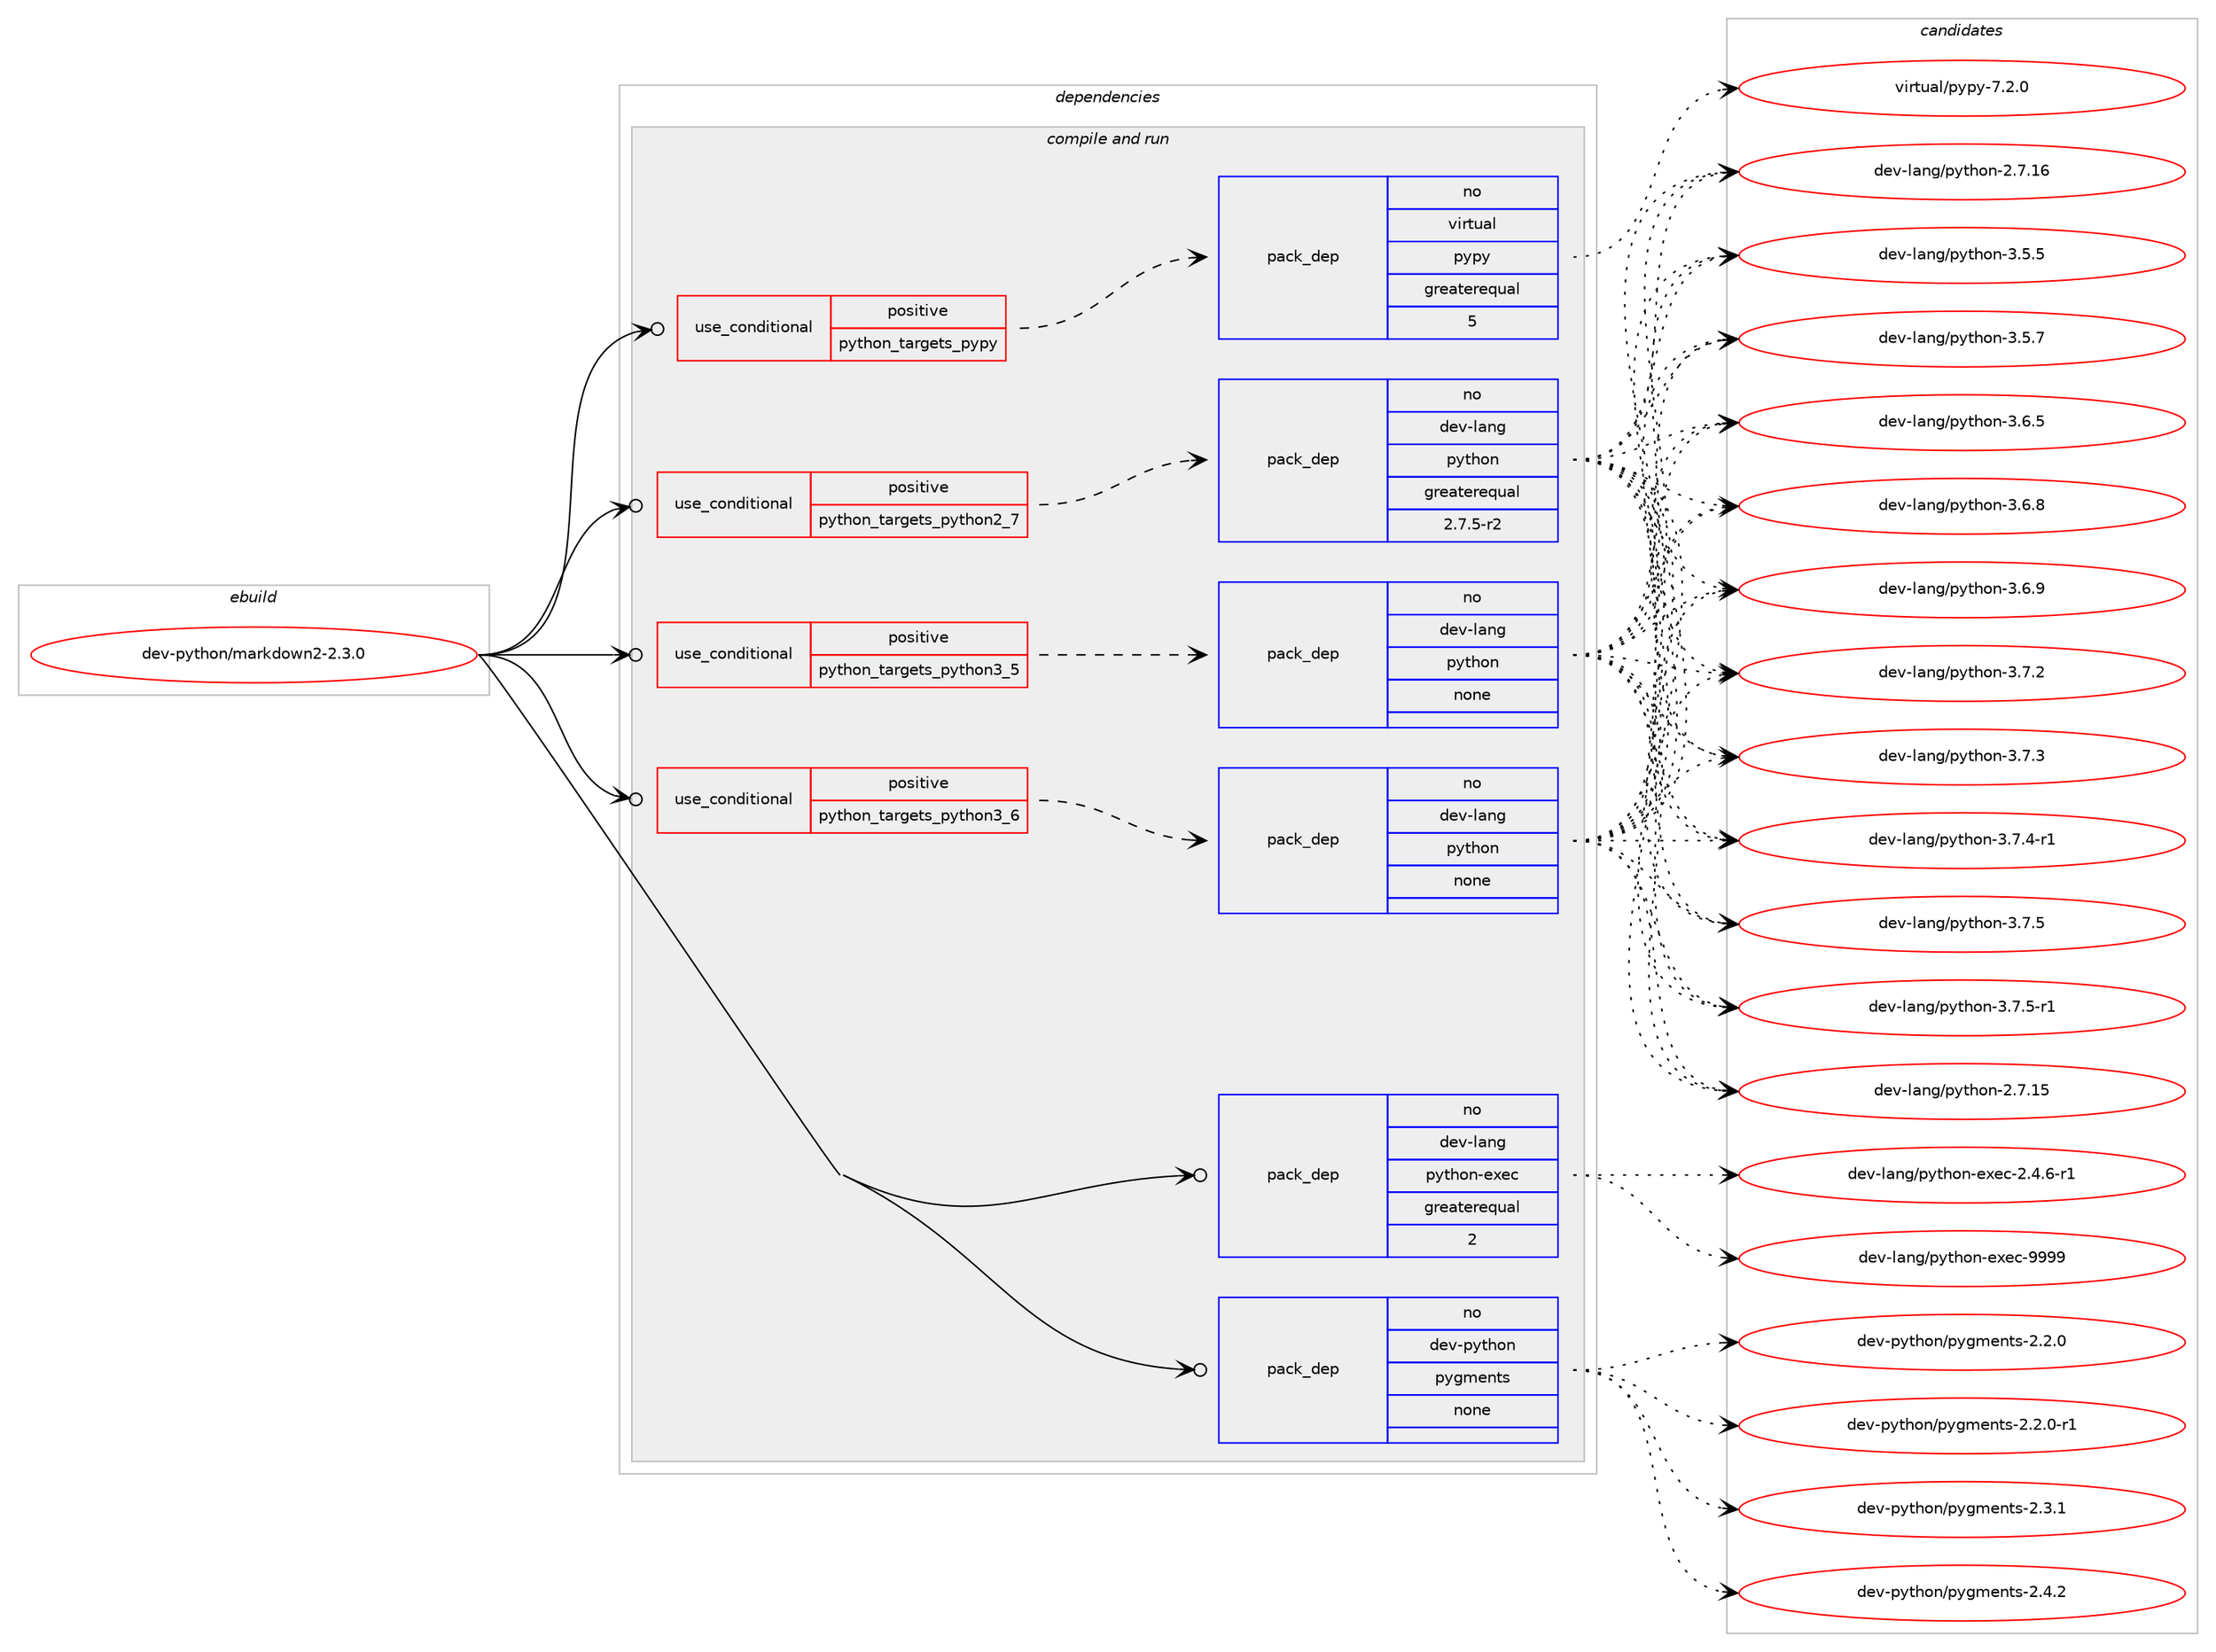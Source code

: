 digraph prolog {

# *************
# Graph options
# *************

newrank=true;
concentrate=true;
compound=true;
graph [rankdir=LR,fontname=Helvetica,fontsize=10,ranksep=1.5];#, ranksep=2.5, nodesep=0.2];
edge  [arrowhead=vee];
node  [fontname=Helvetica,fontsize=10];

# **********
# The ebuild
# **********

subgraph cluster_leftcol {
color=gray;
rank=same;
label=<<i>ebuild</i>>;
id [label="dev-python/markdown2-2.3.0", color=red, width=4, href="../dev-python/markdown2-2.3.0.svg"];
}

# ****************
# The dependencies
# ****************

subgraph cluster_midcol {
color=gray;
label=<<i>dependencies</i>>;
subgraph cluster_compile {
fillcolor="#eeeeee";
style=filled;
label=<<i>compile</i>>;
}
subgraph cluster_compileandrun {
fillcolor="#eeeeee";
style=filled;
label=<<i>compile and run</i>>;
subgraph cond142335 {
dependency614006 [label=<<TABLE BORDER="0" CELLBORDER="1" CELLSPACING="0" CELLPADDING="4"><TR><TD ROWSPAN="3" CELLPADDING="10">use_conditional</TD></TR><TR><TD>positive</TD></TR><TR><TD>python_targets_pypy</TD></TR></TABLE>>, shape=none, color=red];
subgraph pack459867 {
dependency614007 [label=<<TABLE BORDER="0" CELLBORDER="1" CELLSPACING="0" CELLPADDING="4" WIDTH="220"><TR><TD ROWSPAN="6" CELLPADDING="30">pack_dep</TD></TR><TR><TD WIDTH="110">no</TD></TR><TR><TD>virtual</TD></TR><TR><TD>pypy</TD></TR><TR><TD>greaterequal</TD></TR><TR><TD>5</TD></TR></TABLE>>, shape=none, color=blue];
}
dependency614006:e -> dependency614007:w [weight=20,style="dashed",arrowhead="vee"];
}
id:e -> dependency614006:w [weight=20,style="solid",arrowhead="odotvee"];
subgraph cond142336 {
dependency614008 [label=<<TABLE BORDER="0" CELLBORDER="1" CELLSPACING="0" CELLPADDING="4"><TR><TD ROWSPAN="3" CELLPADDING="10">use_conditional</TD></TR><TR><TD>positive</TD></TR><TR><TD>python_targets_python2_7</TD></TR></TABLE>>, shape=none, color=red];
subgraph pack459868 {
dependency614009 [label=<<TABLE BORDER="0" CELLBORDER="1" CELLSPACING="0" CELLPADDING="4" WIDTH="220"><TR><TD ROWSPAN="6" CELLPADDING="30">pack_dep</TD></TR><TR><TD WIDTH="110">no</TD></TR><TR><TD>dev-lang</TD></TR><TR><TD>python</TD></TR><TR><TD>greaterequal</TD></TR><TR><TD>2.7.5-r2</TD></TR></TABLE>>, shape=none, color=blue];
}
dependency614008:e -> dependency614009:w [weight=20,style="dashed",arrowhead="vee"];
}
id:e -> dependency614008:w [weight=20,style="solid",arrowhead="odotvee"];
subgraph cond142337 {
dependency614010 [label=<<TABLE BORDER="0" CELLBORDER="1" CELLSPACING="0" CELLPADDING="4"><TR><TD ROWSPAN="3" CELLPADDING="10">use_conditional</TD></TR><TR><TD>positive</TD></TR><TR><TD>python_targets_python3_5</TD></TR></TABLE>>, shape=none, color=red];
subgraph pack459869 {
dependency614011 [label=<<TABLE BORDER="0" CELLBORDER="1" CELLSPACING="0" CELLPADDING="4" WIDTH="220"><TR><TD ROWSPAN="6" CELLPADDING="30">pack_dep</TD></TR><TR><TD WIDTH="110">no</TD></TR><TR><TD>dev-lang</TD></TR><TR><TD>python</TD></TR><TR><TD>none</TD></TR><TR><TD></TD></TR></TABLE>>, shape=none, color=blue];
}
dependency614010:e -> dependency614011:w [weight=20,style="dashed",arrowhead="vee"];
}
id:e -> dependency614010:w [weight=20,style="solid",arrowhead="odotvee"];
subgraph cond142338 {
dependency614012 [label=<<TABLE BORDER="0" CELLBORDER="1" CELLSPACING="0" CELLPADDING="4"><TR><TD ROWSPAN="3" CELLPADDING="10">use_conditional</TD></TR><TR><TD>positive</TD></TR><TR><TD>python_targets_python3_6</TD></TR></TABLE>>, shape=none, color=red];
subgraph pack459870 {
dependency614013 [label=<<TABLE BORDER="0" CELLBORDER="1" CELLSPACING="0" CELLPADDING="4" WIDTH="220"><TR><TD ROWSPAN="6" CELLPADDING="30">pack_dep</TD></TR><TR><TD WIDTH="110">no</TD></TR><TR><TD>dev-lang</TD></TR><TR><TD>python</TD></TR><TR><TD>none</TD></TR><TR><TD></TD></TR></TABLE>>, shape=none, color=blue];
}
dependency614012:e -> dependency614013:w [weight=20,style="dashed",arrowhead="vee"];
}
id:e -> dependency614012:w [weight=20,style="solid",arrowhead="odotvee"];
subgraph pack459871 {
dependency614014 [label=<<TABLE BORDER="0" CELLBORDER="1" CELLSPACING="0" CELLPADDING="4" WIDTH="220"><TR><TD ROWSPAN="6" CELLPADDING="30">pack_dep</TD></TR><TR><TD WIDTH="110">no</TD></TR><TR><TD>dev-lang</TD></TR><TR><TD>python-exec</TD></TR><TR><TD>greaterequal</TD></TR><TR><TD>2</TD></TR></TABLE>>, shape=none, color=blue];
}
id:e -> dependency614014:w [weight=20,style="solid",arrowhead="odotvee"];
subgraph pack459872 {
dependency614015 [label=<<TABLE BORDER="0" CELLBORDER="1" CELLSPACING="0" CELLPADDING="4" WIDTH="220"><TR><TD ROWSPAN="6" CELLPADDING="30">pack_dep</TD></TR><TR><TD WIDTH="110">no</TD></TR><TR><TD>dev-python</TD></TR><TR><TD>pygments</TD></TR><TR><TD>none</TD></TR><TR><TD></TD></TR></TABLE>>, shape=none, color=blue];
}
id:e -> dependency614015:w [weight=20,style="solid",arrowhead="odotvee"];
}
subgraph cluster_run {
fillcolor="#eeeeee";
style=filled;
label=<<i>run</i>>;
}
}

# **************
# The candidates
# **************

subgraph cluster_choices {
rank=same;
color=gray;
label=<<i>candidates</i>>;

subgraph choice459867 {
color=black;
nodesep=1;
choice1181051141161179710847112121112121455546504648 [label="virtual/pypy-7.2.0", color=red, width=4,href="../virtual/pypy-7.2.0.svg"];
dependency614007:e -> choice1181051141161179710847112121112121455546504648:w [style=dotted,weight="100"];
}
subgraph choice459868 {
color=black;
nodesep=1;
choice10010111845108971101034711212111610411111045504655464953 [label="dev-lang/python-2.7.15", color=red, width=4,href="../dev-lang/python-2.7.15.svg"];
choice10010111845108971101034711212111610411111045504655464954 [label="dev-lang/python-2.7.16", color=red, width=4,href="../dev-lang/python-2.7.16.svg"];
choice100101118451089711010347112121116104111110455146534653 [label="dev-lang/python-3.5.5", color=red, width=4,href="../dev-lang/python-3.5.5.svg"];
choice100101118451089711010347112121116104111110455146534655 [label="dev-lang/python-3.5.7", color=red, width=4,href="../dev-lang/python-3.5.7.svg"];
choice100101118451089711010347112121116104111110455146544653 [label="dev-lang/python-3.6.5", color=red, width=4,href="../dev-lang/python-3.6.5.svg"];
choice100101118451089711010347112121116104111110455146544656 [label="dev-lang/python-3.6.8", color=red, width=4,href="../dev-lang/python-3.6.8.svg"];
choice100101118451089711010347112121116104111110455146544657 [label="dev-lang/python-3.6.9", color=red, width=4,href="../dev-lang/python-3.6.9.svg"];
choice100101118451089711010347112121116104111110455146554650 [label="dev-lang/python-3.7.2", color=red, width=4,href="../dev-lang/python-3.7.2.svg"];
choice100101118451089711010347112121116104111110455146554651 [label="dev-lang/python-3.7.3", color=red, width=4,href="../dev-lang/python-3.7.3.svg"];
choice1001011184510897110103471121211161041111104551465546524511449 [label="dev-lang/python-3.7.4-r1", color=red, width=4,href="../dev-lang/python-3.7.4-r1.svg"];
choice100101118451089711010347112121116104111110455146554653 [label="dev-lang/python-3.7.5", color=red, width=4,href="../dev-lang/python-3.7.5.svg"];
choice1001011184510897110103471121211161041111104551465546534511449 [label="dev-lang/python-3.7.5-r1", color=red, width=4,href="../dev-lang/python-3.7.5-r1.svg"];
dependency614009:e -> choice10010111845108971101034711212111610411111045504655464953:w [style=dotted,weight="100"];
dependency614009:e -> choice10010111845108971101034711212111610411111045504655464954:w [style=dotted,weight="100"];
dependency614009:e -> choice100101118451089711010347112121116104111110455146534653:w [style=dotted,weight="100"];
dependency614009:e -> choice100101118451089711010347112121116104111110455146534655:w [style=dotted,weight="100"];
dependency614009:e -> choice100101118451089711010347112121116104111110455146544653:w [style=dotted,weight="100"];
dependency614009:e -> choice100101118451089711010347112121116104111110455146544656:w [style=dotted,weight="100"];
dependency614009:e -> choice100101118451089711010347112121116104111110455146544657:w [style=dotted,weight="100"];
dependency614009:e -> choice100101118451089711010347112121116104111110455146554650:w [style=dotted,weight="100"];
dependency614009:e -> choice100101118451089711010347112121116104111110455146554651:w [style=dotted,weight="100"];
dependency614009:e -> choice1001011184510897110103471121211161041111104551465546524511449:w [style=dotted,weight="100"];
dependency614009:e -> choice100101118451089711010347112121116104111110455146554653:w [style=dotted,weight="100"];
dependency614009:e -> choice1001011184510897110103471121211161041111104551465546534511449:w [style=dotted,weight="100"];
}
subgraph choice459869 {
color=black;
nodesep=1;
choice10010111845108971101034711212111610411111045504655464953 [label="dev-lang/python-2.7.15", color=red, width=4,href="../dev-lang/python-2.7.15.svg"];
choice10010111845108971101034711212111610411111045504655464954 [label="dev-lang/python-2.7.16", color=red, width=4,href="../dev-lang/python-2.7.16.svg"];
choice100101118451089711010347112121116104111110455146534653 [label="dev-lang/python-3.5.5", color=red, width=4,href="../dev-lang/python-3.5.5.svg"];
choice100101118451089711010347112121116104111110455146534655 [label="dev-lang/python-3.5.7", color=red, width=4,href="../dev-lang/python-3.5.7.svg"];
choice100101118451089711010347112121116104111110455146544653 [label="dev-lang/python-3.6.5", color=red, width=4,href="../dev-lang/python-3.6.5.svg"];
choice100101118451089711010347112121116104111110455146544656 [label="dev-lang/python-3.6.8", color=red, width=4,href="../dev-lang/python-3.6.8.svg"];
choice100101118451089711010347112121116104111110455146544657 [label="dev-lang/python-3.6.9", color=red, width=4,href="../dev-lang/python-3.6.9.svg"];
choice100101118451089711010347112121116104111110455146554650 [label="dev-lang/python-3.7.2", color=red, width=4,href="../dev-lang/python-3.7.2.svg"];
choice100101118451089711010347112121116104111110455146554651 [label="dev-lang/python-3.7.3", color=red, width=4,href="../dev-lang/python-3.7.3.svg"];
choice1001011184510897110103471121211161041111104551465546524511449 [label="dev-lang/python-3.7.4-r1", color=red, width=4,href="../dev-lang/python-3.7.4-r1.svg"];
choice100101118451089711010347112121116104111110455146554653 [label="dev-lang/python-3.7.5", color=red, width=4,href="../dev-lang/python-3.7.5.svg"];
choice1001011184510897110103471121211161041111104551465546534511449 [label="dev-lang/python-3.7.5-r1", color=red, width=4,href="../dev-lang/python-3.7.5-r1.svg"];
dependency614011:e -> choice10010111845108971101034711212111610411111045504655464953:w [style=dotted,weight="100"];
dependency614011:e -> choice10010111845108971101034711212111610411111045504655464954:w [style=dotted,weight="100"];
dependency614011:e -> choice100101118451089711010347112121116104111110455146534653:w [style=dotted,weight="100"];
dependency614011:e -> choice100101118451089711010347112121116104111110455146534655:w [style=dotted,weight="100"];
dependency614011:e -> choice100101118451089711010347112121116104111110455146544653:w [style=dotted,weight="100"];
dependency614011:e -> choice100101118451089711010347112121116104111110455146544656:w [style=dotted,weight="100"];
dependency614011:e -> choice100101118451089711010347112121116104111110455146544657:w [style=dotted,weight="100"];
dependency614011:e -> choice100101118451089711010347112121116104111110455146554650:w [style=dotted,weight="100"];
dependency614011:e -> choice100101118451089711010347112121116104111110455146554651:w [style=dotted,weight="100"];
dependency614011:e -> choice1001011184510897110103471121211161041111104551465546524511449:w [style=dotted,weight="100"];
dependency614011:e -> choice100101118451089711010347112121116104111110455146554653:w [style=dotted,weight="100"];
dependency614011:e -> choice1001011184510897110103471121211161041111104551465546534511449:w [style=dotted,weight="100"];
}
subgraph choice459870 {
color=black;
nodesep=1;
choice10010111845108971101034711212111610411111045504655464953 [label="dev-lang/python-2.7.15", color=red, width=4,href="../dev-lang/python-2.7.15.svg"];
choice10010111845108971101034711212111610411111045504655464954 [label="dev-lang/python-2.7.16", color=red, width=4,href="../dev-lang/python-2.7.16.svg"];
choice100101118451089711010347112121116104111110455146534653 [label="dev-lang/python-3.5.5", color=red, width=4,href="../dev-lang/python-3.5.5.svg"];
choice100101118451089711010347112121116104111110455146534655 [label="dev-lang/python-3.5.7", color=red, width=4,href="../dev-lang/python-3.5.7.svg"];
choice100101118451089711010347112121116104111110455146544653 [label="dev-lang/python-3.6.5", color=red, width=4,href="../dev-lang/python-3.6.5.svg"];
choice100101118451089711010347112121116104111110455146544656 [label="dev-lang/python-3.6.8", color=red, width=4,href="../dev-lang/python-3.6.8.svg"];
choice100101118451089711010347112121116104111110455146544657 [label="dev-lang/python-3.6.9", color=red, width=4,href="../dev-lang/python-3.6.9.svg"];
choice100101118451089711010347112121116104111110455146554650 [label="dev-lang/python-3.7.2", color=red, width=4,href="../dev-lang/python-3.7.2.svg"];
choice100101118451089711010347112121116104111110455146554651 [label="dev-lang/python-3.7.3", color=red, width=4,href="../dev-lang/python-3.7.3.svg"];
choice1001011184510897110103471121211161041111104551465546524511449 [label="dev-lang/python-3.7.4-r1", color=red, width=4,href="../dev-lang/python-3.7.4-r1.svg"];
choice100101118451089711010347112121116104111110455146554653 [label="dev-lang/python-3.7.5", color=red, width=4,href="../dev-lang/python-3.7.5.svg"];
choice1001011184510897110103471121211161041111104551465546534511449 [label="dev-lang/python-3.7.5-r1", color=red, width=4,href="../dev-lang/python-3.7.5-r1.svg"];
dependency614013:e -> choice10010111845108971101034711212111610411111045504655464953:w [style=dotted,weight="100"];
dependency614013:e -> choice10010111845108971101034711212111610411111045504655464954:w [style=dotted,weight="100"];
dependency614013:e -> choice100101118451089711010347112121116104111110455146534653:w [style=dotted,weight="100"];
dependency614013:e -> choice100101118451089711010347112121116104111110455146534655:w [style=dotted,weight="100"];
dependency614013:e -> choice100101118451089711010347112121116104111110455146544653:w [style=dotted,weight="100"];
dependency614013:e -> choice100101118451089711010347112121116104111110455146544656:w [style=dotted,weight="100"];
dependency614013:e -> choice100101118451089711010347112121116104111110455146544657:w [style=dotted,weight="100"];
dependency614013:e -> choice100101118451089711010347112121116104111110455146554650:w [style=dotted,weight="100"];
dependency614013:e -> choice100101118451089711010347112121116104111110455146554651:w [style=dotted,weight="100"];
dependency614013:e -> choice1001011184510897110103471121211161041111104551465546524511449:w [style=dotted,weight="100"];
dependency614013:e -> choice100101118451089711010347112121116104111110455146554653:w [style=dotted,weight="100"];
dependency614013:e -> choice1001011184510897110103471121211161041111104551465546534511449:w [style=dotted,weight="100"];
}
subgraph choice459871 {
color=black;
nodesep=1;
choice10010111845108971101034711212111610411111045101120101994550465246544511449 [label="dev-lang/python-exec-2.4.6-r1", color=red, width=4,href="../dev-lang/python-exec-2.4.6-r1.svg"];
choice10010111845108971101034711212111610411111045101120101994557575757 [label="dev-lang/python-exec-9999", color=red, width=4,href="../dev-lang/python-exec-9999.svg"];
dependency614014:e -> choice10010111845108971101034711212111610411111045101120101994550465246544511449:w [style=dotted,weight="100"];
dependency614014:e -> choice10010111845108971101034711212111610411111045101120101994557575757:w [style=dotted,weight="100"];
}
subgraph choice459872 {
color=black;
nodesep=1;
choice1001011184511212111610411111047112121103109101110116115455046504648 [label="dev-python/pygments-2.2.0", color=red, width=4,href="../dev-python/pygments-2.2.0.svg"];
choice10010111845112121116104111110471121211031091011101161154550465046484511449 [label="dev-python/pygments-2.2.0-r1", color=red, width=4,href="../dev-python/pygments-2.2.0-r1.svg"];
choice1001011184511212111610411111047112121103109101110116115455046514649 [label="dev-python/pygments-2.3.1", color=red, width=4,href="../dev-python/pygments-2.3.1.svg"];
choice1001011184511212111610411111047112121103109101110116115455046524650 [label="dev-python/pygments-2.4.2", color=red, width=4,href="../dev-python/pygments-2.4.2.svg"];
dependency614015:e -> choice1001011184511212111610411111047112121103109101110116115455046504648:w [style=dotted,weight="100"];
dependency614015:e -> choice10010111845112121116104111110471121211031091011101161154550465046484511449:w [style=dotted,weight="100"];
dependency614015:e -> choice1001011184511212111610411111047112121103109101110116115455046514649:w [style=dotted,weight="100"];
dependency614015:e -> choice1001011184511212111610411111047112121103109101110116115455046524650:w [style=dotted,weight="100"];
}
}

}
